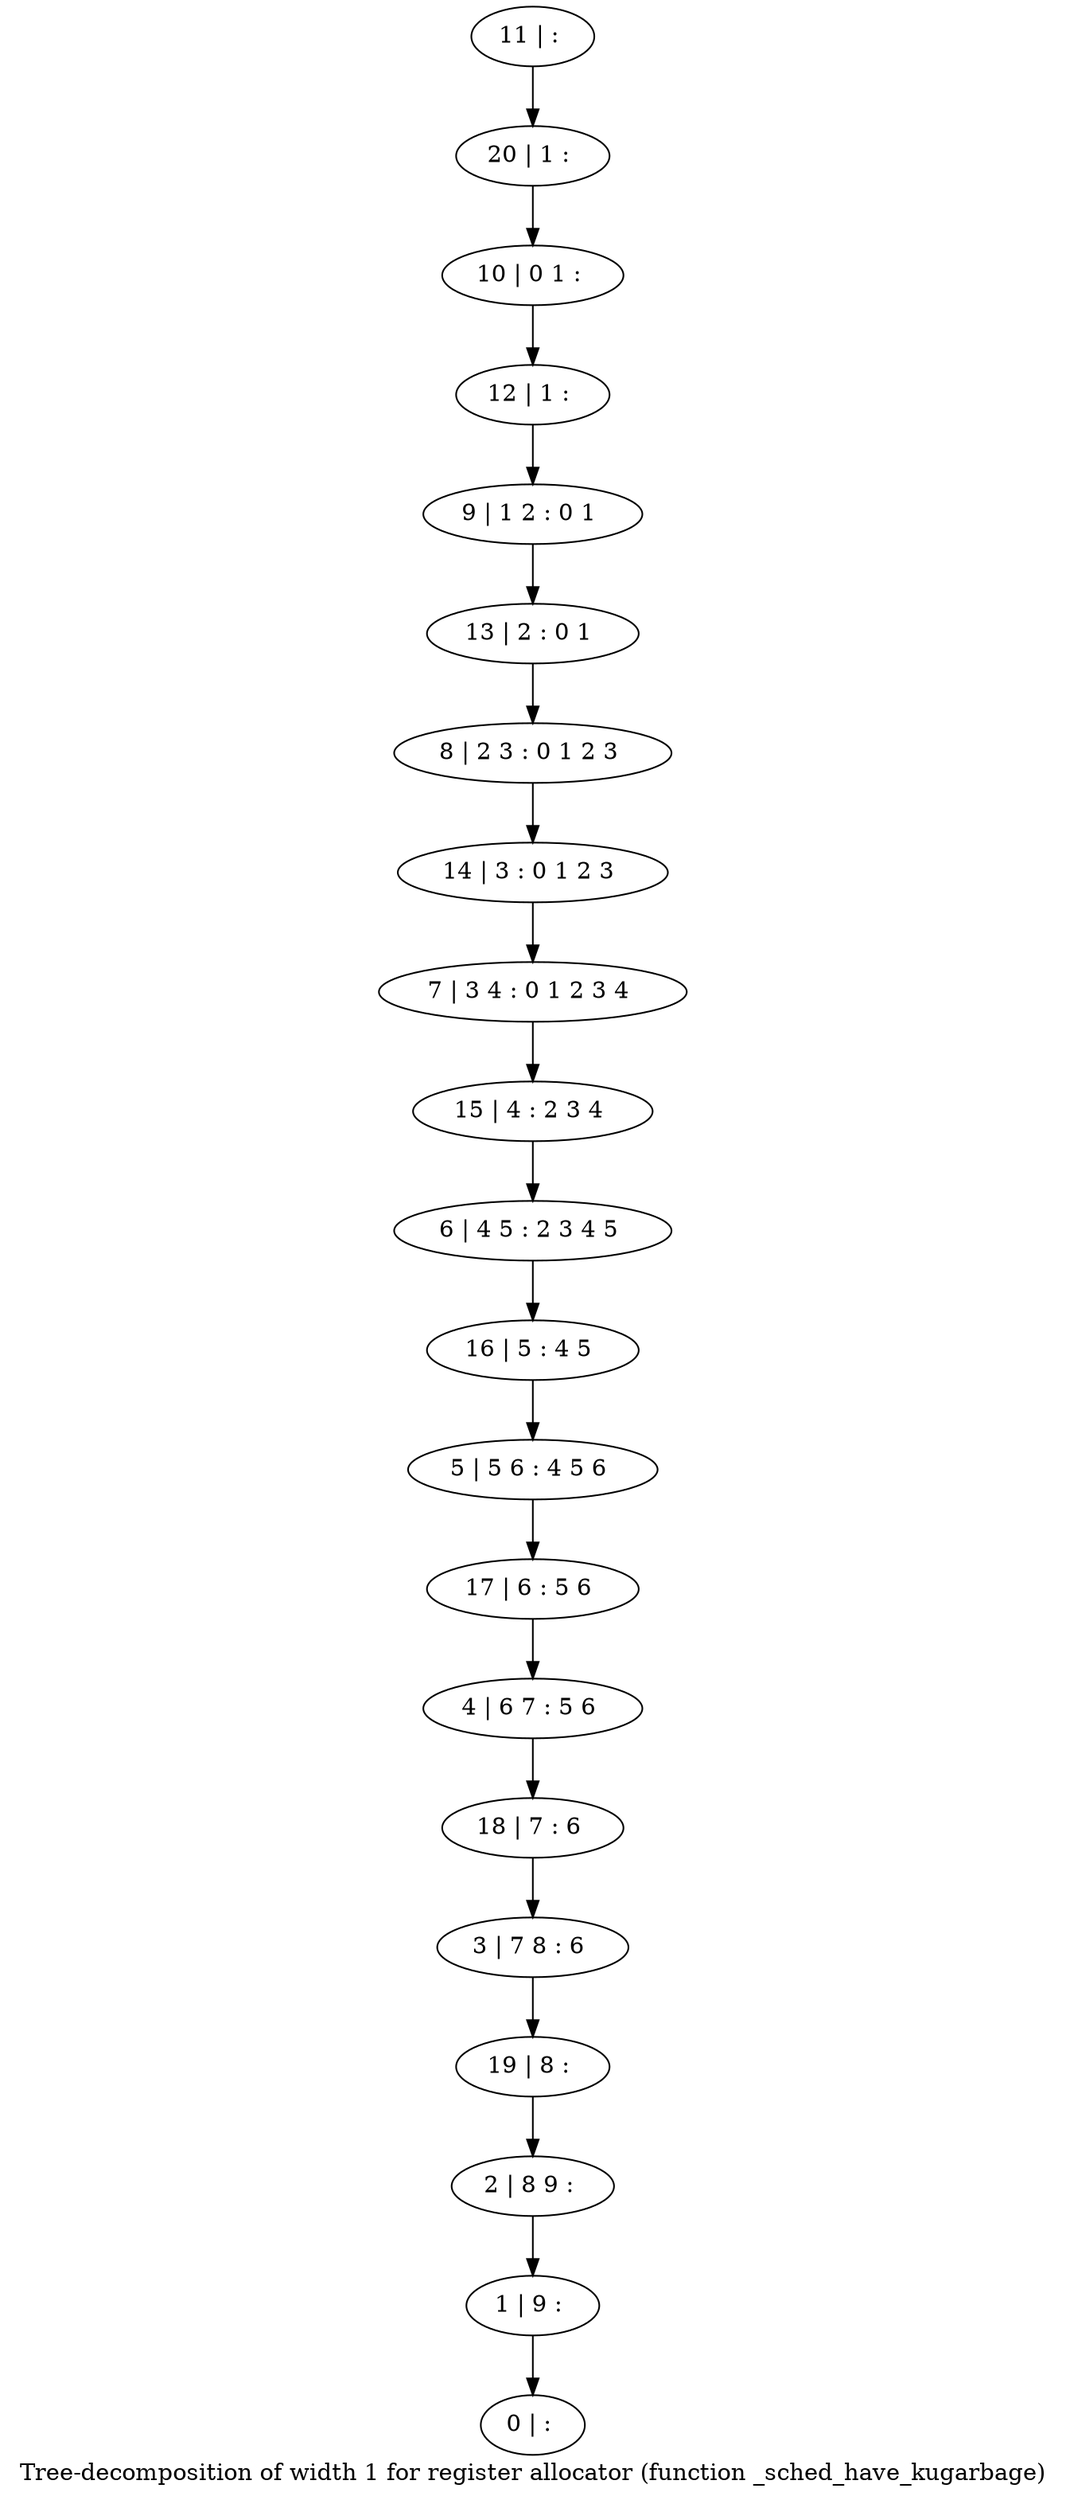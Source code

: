 digraph G {
graph [label="Tree-decomposition of width 1 for register allocator (function _sched_have_kugarbage)"]
0[label="0 | : "];
1[label="1 | 9 : "];
2[label="2 | 8 9 : "];
3[label="3 | 7 8 : 6 "];
4[label="4 | 6 7 : 5 6 "];
5[label="5 | 5 6 : 4 5 6 "];
6[label="6 | 4 5 : 2 3 4 5 "];
7[label="7 | 3 4 : 0 1 2 3 4 "];
8[label="8 | 2 3 : 0 1 2 3 "];
9[label="9 | 1 2 : 0 1 "];
10[label="10 | 0 1 : "];
11[label="11 | : "];
12[label="12 | 1 : "];
13[label="13 | 2 : 0 1 "];
14[label="14 | 3 : 0 1 2 3 "];
15[label="15 | 4 : 2 3 4 "];
16[label="16 | 5 : 4 5 "];
17[label="17 | 6 : 5 6 "];
18[label="18 | 7 : 6 "];
19[label="19 | 8 : "];
20[label="20 | 1 : "];
11->20 ;
20->10 ;
10->12 ;
12->9 ;
9->13 ;
13->8 ;
8->14 ;
14->7 ;
7->15 ;
15->6 ;
6->16 ;
16->5 ;
5->17 ;
17->4 ;
4->18 ;
18->3 ;
3->19 ;
19->2 ;
2->1 ;
1->0 ;
}
